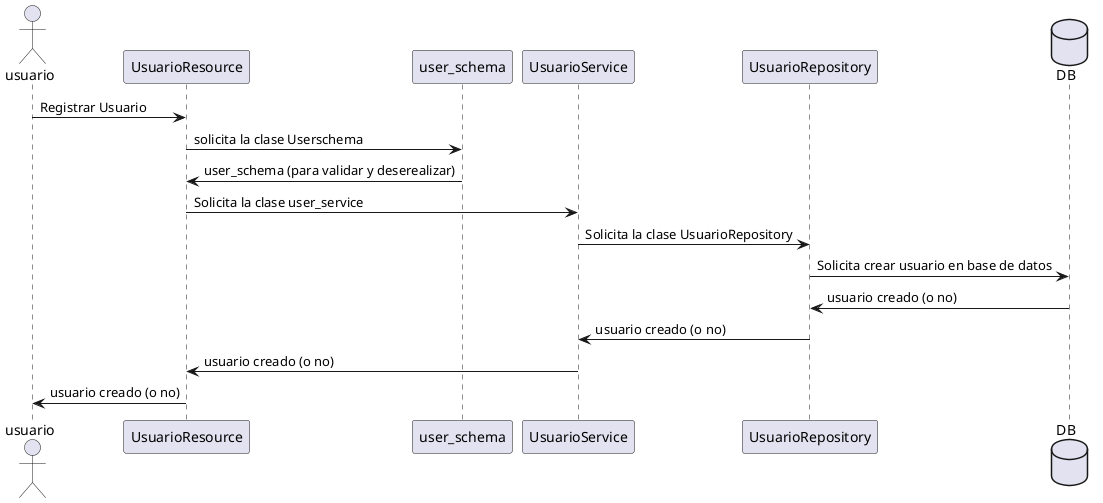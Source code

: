 
@startuml diagrama de secuencia usuario


actor usuario
usuario -> UsuarioResource: Registrar Usuario
UsuarioResource -> user_schema: solicita la clase Userschema
UsuarioResource <- user_schema: user_schema (para validar y deserealizar)
UsuarioResource -> UsuarioService: Solicita la clase user_service
UsuarioService -> UsuarioRepository: Solicita la clase UsuarioRepository
database DB
UsuarioRepository -> DB: Solicita crear usuario en base de datos
DB -> UsuarioRepository: usuario creado (o no)
UsuarioRepository -> UsuarioService: usuario creado (o no)
UsuarioService -> UsuarioResource: usuario creado (o no)
UsuarioResource -> usuario: usuario creado (o no)



@enduml

